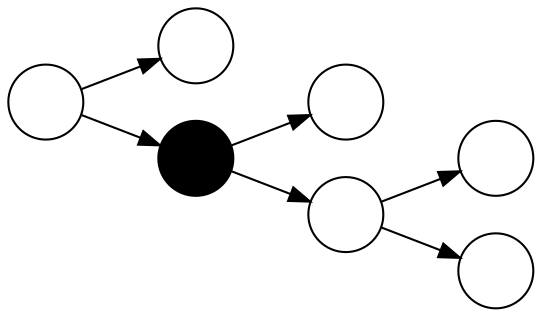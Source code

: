 strict digraph NodeBasedCladogen
{
	graph [rankdir="LR"];

	0 [label="",shape="circle"];
	1 [label="",shape="circle"];
	2 [label="",shape="circle"];
	3 [label="",shape="circle"];
	4 [label="",shape="circle"];
	5 [label="",shape="circle"];
	6 [label="",shape="circle"];

	0 -> 1;
	0 -> 2;
	2 -> 3;
	2 -> 4;
	4 -> 5;
	4 -> 6;

	2 [style="filled",fillcolor="black"];
}